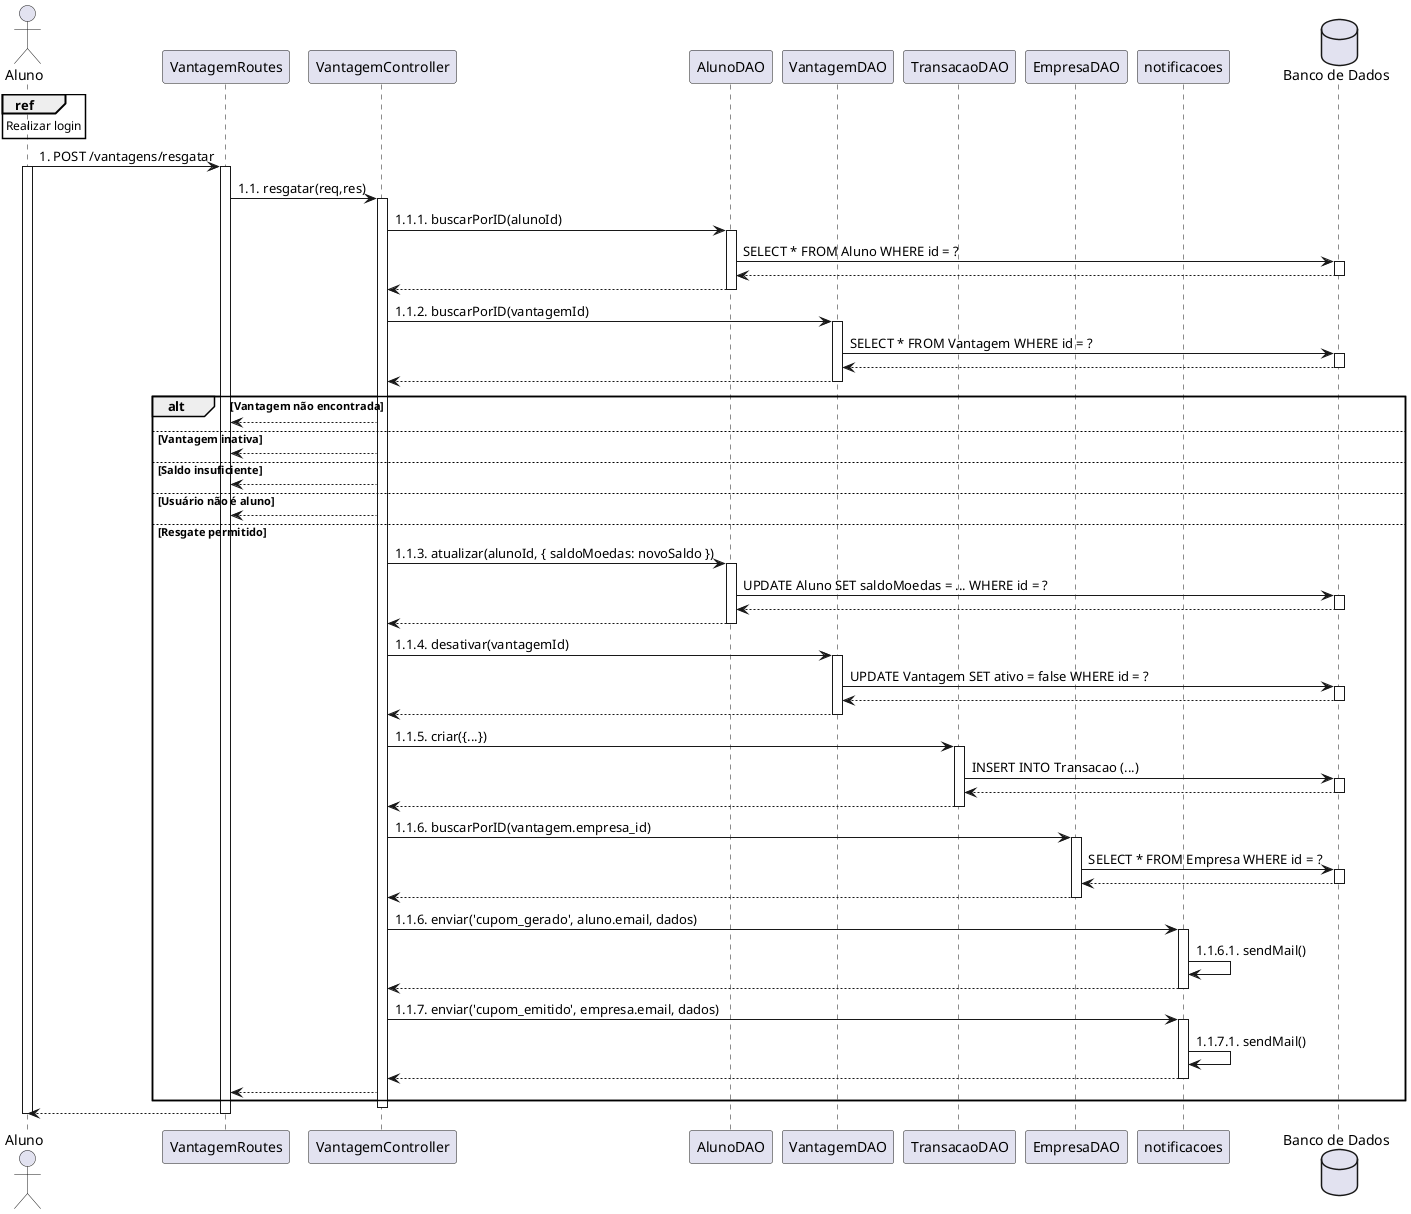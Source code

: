 @startuml

actor "Aluno" as aluno
participant "VantagemRoutes" as vantagem_rota
participant "VantagemController" as vantagem_controller
participant "AlunoDAO" as aluno_dao
participant "VantagemDAO" as vantagem_dao
participant "TransacaoDAO" as transacao_dao
participant "EmpresaDAO" as empresa_dao
participant "notificacoes" as notificacoes
database "Banco de Dados" as bd

ref over aluno : Realizar login

aluno -> vantagem_rota : 1. POST /vantagens/resgatar
activate aluno
activate vantagem_rota

vantagem_rota -> vantagem_controller : 1.1. resgatar(req,res)
activate vantagem_controller

vantagem_controller -> aluno_dao : 1.1.1. buscarPorID(alunoId)
activate aluno_dao
aluno_dao -> bd : SELECT * FROM Aluno WHERE id = ?
activate bd
bd --> aluno_dao
deactivate bd
aluno_dao --> vantagem_controller
deactivate aluno_dao

vantagem_controller -> vantagem_dao : 1.1.2. buscarPorID(vantagemId)
activate vantagem_dao
vantagem_dao -> bd : SELECT * FROM Vantagem WHERE id = ?
activate bd
bd --> vantagem_dao
deactivate bd
vantagem_dao --> vantagem_controller
deactivate vantagem_dao

alt Vantagem não encontrada
    vantagem_controller --> vantagem_rota 
else Vantagem inativa
    vantagem_controller --> vantagem_rota 
else Saldo insuficiente
    vantagem_controller --> vantagem_rota 
else Usuário não é aluno
    vantagem_controller --> vantagem_rota 
else Resgate permitido
    vantagem_controller -> aluno_dao : 1.1.3. atualizar(alunoId, { saldoMoedas: novoSaldo })
    activate aluno_dao
    aluno_dao -> bd : UPDATE Aluno SET saldoMoedas = ... WHERE id = ?
    activate bd
    bd --> aluno_dao
    deactivate bd
    aluno_dao --> vantagem_controller
    deactivate aluno_dao

    vantagem_controller -> vantagem_dao : 1.1.4. desativar(vantagemId)
    activate vantagem_dao
    vantagem_dao -> bd : UPDATE Vantagem SET ativo = false WHERE id = ?
    activate bd
    bd --> vantagem_dao
    deactivate bd
    vantagem_dao --> vantagem_controller
    deactivate vantagem_dao

    vantagem_controller -> transacao_dao : 1.1.5. criar({...})
    activate transacao_dao
    transacao_dao -> bd : INSERT INTO Transacao (...)
    activate bd
    bd --> transacao_dao
    deactivate bd
    transacao_dao --> vantagem_controller
    deactivate transacao_dao

    vantagem_controller -> empresa_dao : 1.1.6. buscarPorID(vantagem.empresa_id)
    activate empresa_dao
    empresa_dao -> bd : SELECT * FROM Empresa WHERE id = ?
    activate bd
    bd --> empresa_dao
    deactivate bd
    empresa_dao --> vantagem_controller
    deactivate empresa_dao

    vantagem_controller -> notificacoes : 1.1.6. enviar('cupom_gerado', aluno.email, dados)
    activate notificacoes
        notificacoes -> notificacoes : 1.1.6.1. sendMail()
        notificacoes --> vantagem_controller
    deactivate notificacoes

    vantagem_controller -> notificacoes : 1.1.7. enviar('cupom_emitido', empresa.email, dados)
    activate notificacoes
        notificacoes -> notificacoes : 1.1.7.1. sendMail()
        notificacoes --> vantagem_controller
    deactivate notificacoes

    vantagem_controller --> vantagem_rota 
end

deactivate vantagem_controller
vantagem_rota --> aluno
deactivate vantagem_rota
deactivate aluno

@enduml
